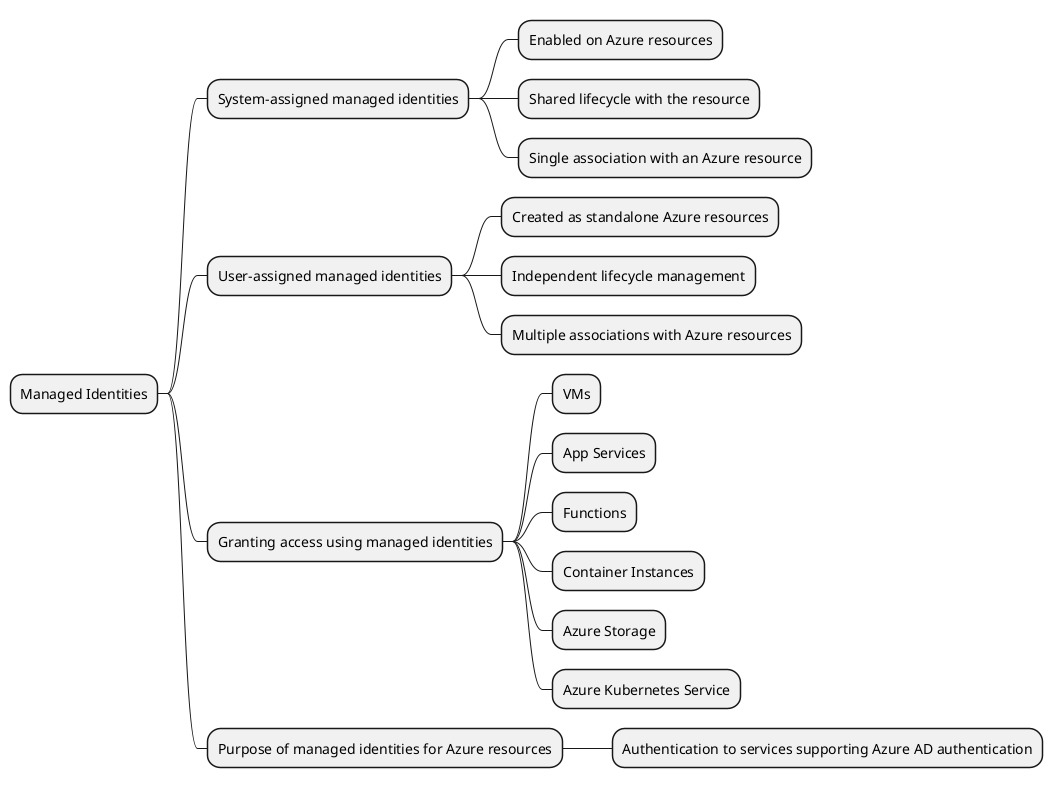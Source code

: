 @startmindmap

* Managed Identities
** System-assigned managed identities
*** Enabled on Azure resources
*** Shared lifecycle with the resource
*** Single association with an Azure resource
** User-assigned managed identities
*** Created as standalone Azure resources
*** Independent lifecycle management
*** Multiple associations with Azure resources
** Granting access using managed identities
*** VMs
*** App Services
*** Functions
*** Container Instances
*** Azure Storage
*** Azure Kubernetes Service
** Purpose of managed identities for Azure resources
*** Authentication to services supporting Azure AD authentication

@endmindmap

